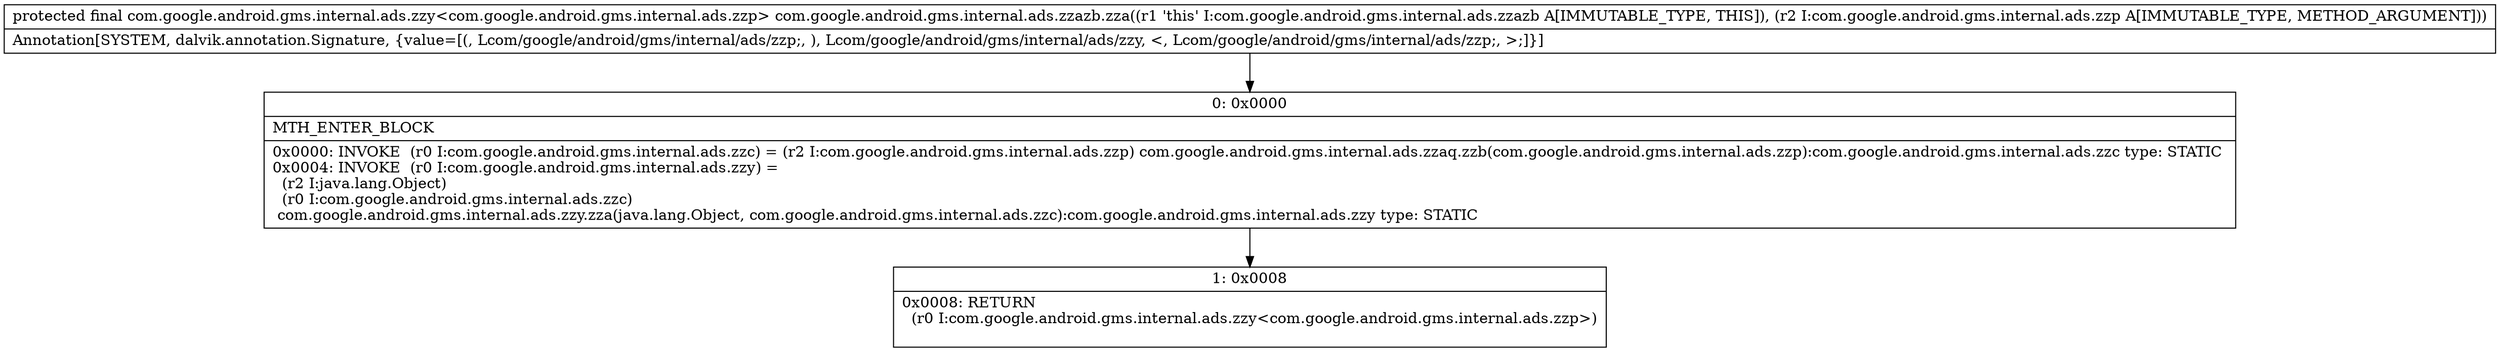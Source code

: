 digraph "CFG forcom.google.android.gms.internal.ads.zzazb.zza(Lcom\/google\/android\/gms\/internal\/ads\/zzp;)Lcom\/google\/android\/gms\/internal\/ads\/zzy;" {
Node_0 [shape=record,label="{0\:\ 0x0000|MTH_ENTER_BLOCK\l|0x0000: INVOKE  (r0 I:com.google.android.gms.internal.ads.zzc) = (r2 I:com.google.android.gms.internal.ads.zzp) com.google.android.gms.internal.ads.zzaq.zzb(com.google.android.gms.internal.ads.zzp):com.google.android.gms.internal.ads.zzc type: STATIC \l0x0004: INVOKE  (r0 I:com.google.android.gms.internal.ads.zzy) = \l  (r2 I:java.lang.Object)\l  (r0 I:com.google.android.gms.internal.ads.zzc)\l com.google.android.gms.internal.ads.zzy.zza(java.lang.Object, com.google.android.gms.internal.ads.zzc):com.google.android.gms.internal.ads.zzy type: STATIC \l}"];
Node_1 [shape=record,label="{1\:\ 0x0008|0x0008: RETURN  \l  (r0 I:com.google.android.gms.internal.ads.zzy\<com.google.android.gms.internal.ads.zzp\>)\l \l}"];
MethodNode[shape=record,label="{protected final com.google.android.gms.internal.ads.zzy\<com.google.android.gms.internal.ads.zzp\> com.google.android.gms.internal.ads.zzazb.zza((r1 'this' I:com.google.android.gms.internal.ads.zzazb A[IMMUTABLE_TYPE, THIS]), (r2 I:com.google.android.gms.internal.ads.zzp A[IMMUTABLE_TYPE, METHOD_ARGUMENT]))  | Annotation[SYSTEM, dalvik.annotation.Signature, \{value=[(, Lcom\/google\/android\/gms\/internal\/ads\/zzp;, ), Lcom\/google\/android\/gms\/internal\/ads\/zzy, \<, Lcom\/google\/android\/gms\/internal\/ads\/zzp;, \>;]\}]\l}"];
MethodNode -> Node_0;
Node_0 -> Node_1;
}

